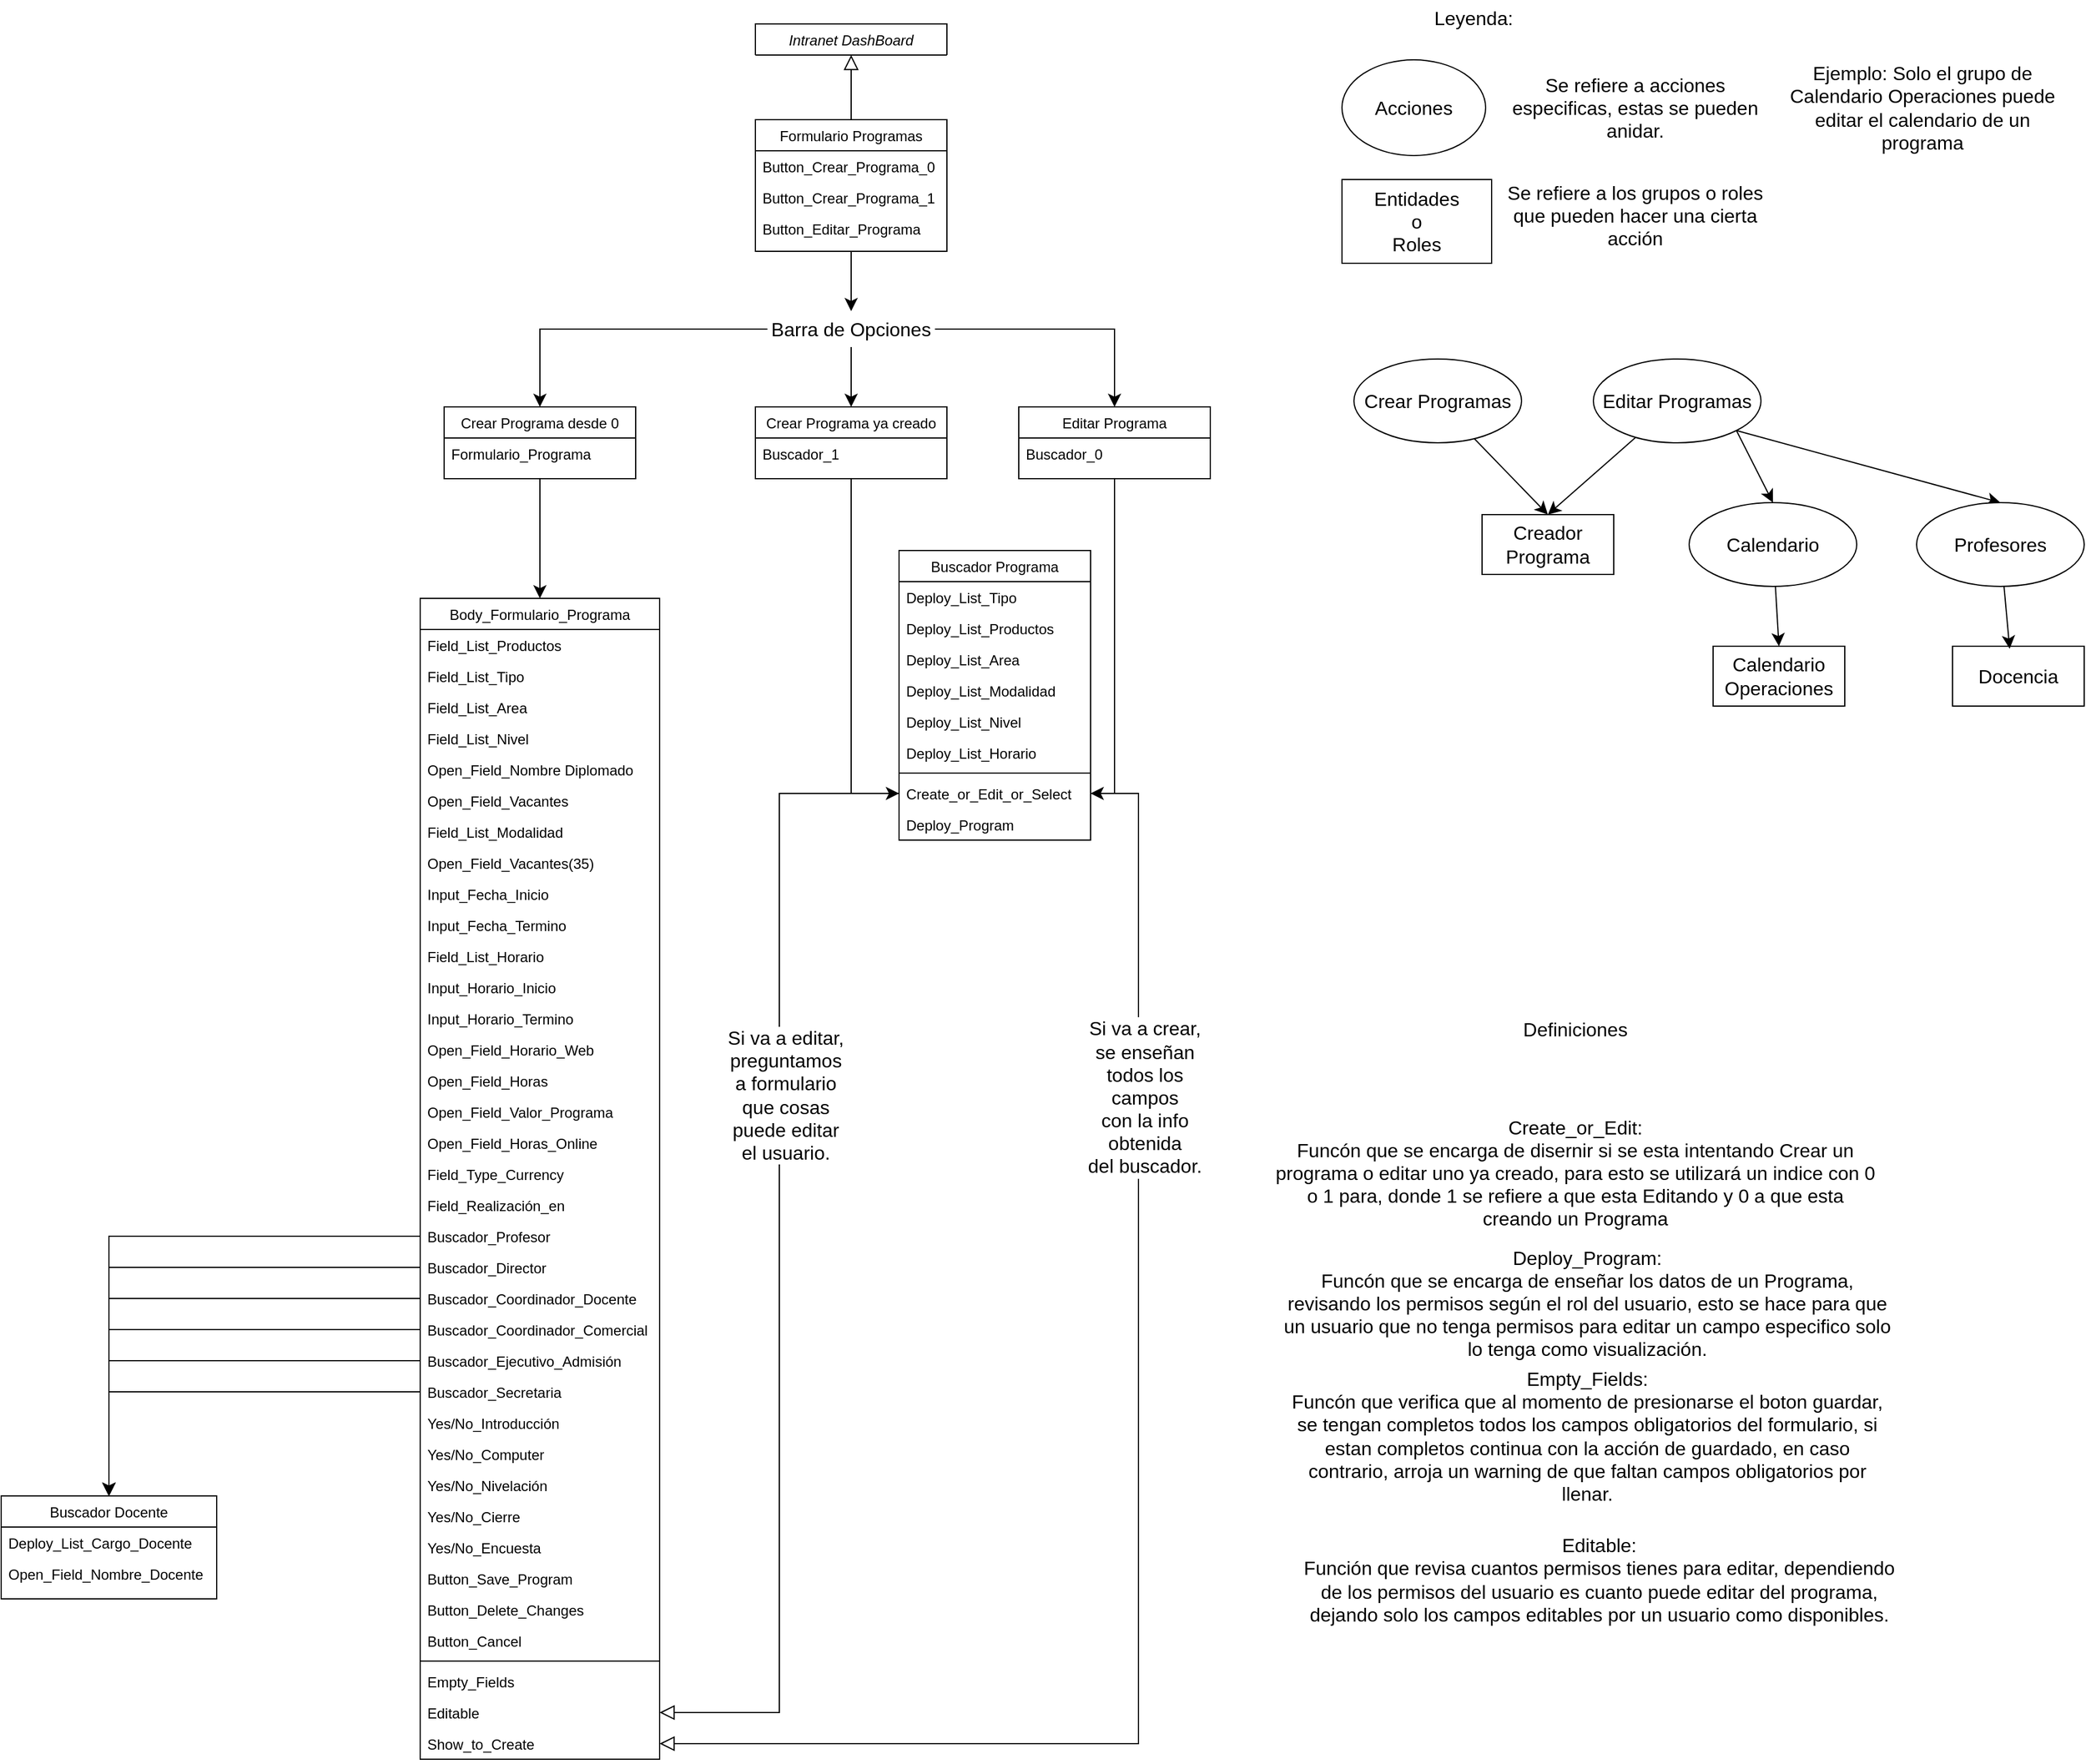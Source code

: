 <mxfile version="23.0.2" type="device">
  <diagram id="C5RBs43oDa-KdzZeNtuy" name="Page-1">
    <mxGraphModel dx="2739" dy="1192" grid="1" gridSize="10" guides="1" tooltips="1" connect="1" arrows="1" fold="1" page="1" pageScale="1" pageWidth="827" pageHeight="1169" math="0" shadow="0">
      <root>
        <mxCell id="WIyWlLk6GJQsqaUBKTNV-0" />
        <mxCell id="WIyWlLk6GJQsqaUBKTNV-1" parent="WIyWlLk6GJQsqaUBKTNV-0" />
        <mxCell id="zkfFHV4jXpPFQw0GAbJ--0" value="Intranet DashBoard" style="swimlane;fontStyle=2;align=center;verticalAlign=top;childLayout=stackLayout;horizontal=1;startSize=26;horizontalStack=0;resizeParent=1;resizeLast=0;collapsible=1;marginBottom=0;rounded=0;shadow=0;strokeWidth=1;" parent="WIyWlLk6GJQsqaUBKTNV-1" vertex="1" collapsed="1">
          <mxGeometry x="300" y="40" width="160" height="26" as="geometry">
            <mxRectangle x="300" y="40" width="160" height="138" as="alternateBounds" />
          </mxGeometry>
        </mxCell>
        <mxCell id="zkfFHV4jXpPFQw0GAbJ--1" value="Dashboard&#xa;" style="text;align=left;verticalAlign=top;spacingLeft=4;spacingRight=4;overflow=hidden;rotatable=0;points=[[0,0.5],[1,0.5]];portConstraint=eastwest;" parent="zkfFHV4jXpPFQw0GAbJ--0" vertex="1">
          <mxGeometry y="26" width="160" height="26" as="geometry" />
        </mxCell>
        <mxCell id="zkfFHV4jXpPFQw0GAbJ--2" value="Postulaciones" style="text;align=left;verticalAlign=top;spacingLeft=4;spacingRight=4;overflow=hidden;rotatable=0;points=[[0,0.5],[1,0.5]];portConstraint=eastwest;rounded=0;shadow=0;html=0;" parent="zkfFHV4jXpPFQw0GAbJ--0" vertex="1">
          <mxGeometry y="52" width="160" height="26" as="geometry" />
        </mxCell>
        <mxCell id="zkfFHV4jXpPFQw0GAbJ--3" value="Formulario Programas" style="text;align=left;verticalAlign=top;spacingLeft=4;spacingRight=4;overflow=hidden;rotatable=0;points=[[0,0.5],[1,0.5]];portConstraint=eastwest;rounded=0;shadow=0;html=0;" parent="zkfFHV4jXpPFQw0GAbJ--0" vertex="1">
          <mxGeometry y="78" width="160" height="26" as="geometry" />
        </mxCell>
        <mxCell id="zkfFHV4jXpPFQw0GAbJ--5" value="Otros." style="text;align=left;verticalAlign=top;spacingLeft=4;spacingRight=4;overflow=hidden;rotatable=0;points=[[0,0.5],[1,0.5]];portConstraint=eastwest;" parent="zkfFHV4jXpPFQw0GAbJ--0" vertex="1">
          <mxGeometry y="104" width="160" height="26" as="geometry" />
        </mxCell>
        <mxCell id="u2-E-Ax42-uVEnp_Ivjd-22" style="edgeStyle=none;curved=1;rounded=0;orthogonalLoop=1;jettySize=auto;html=1;entryX=0.5;entryY=0;entryDx=0;entryDy=0;fontSize=12;startSize=8;endSize=8;" edge="1" parent="WIyWlLk6GJQsqaUBKTNV-1" source="zkfFHV4jXpPFQw0GAbJ--6" target="u2-E-Ax42-uVEnp_Ivjd-21">
          <mxGeometry relative="1" as="geometry" />
        </mxCell>
        <mxCell id="zkfFHV4jXpPFQw0GAbJ--6" value="Formulario Programas" style="swimlane;fontStyle=0;align=center;verticalAlign=top;childLayout=stackLayout;horizontal=1;startSize=26;horizontalStack=0;resizeParent=1;resizeLast=0;collapsible=1;marginBottom=0;rounded=0;shadow=0;strokeWidth=1;" parent="WIyWlLk6GJQsqaUBKTNV-1" vertex="1">
          <mxGeometry x="300" y="120" width="160" height="110" as="geometry">
            <mxRectangle x="130" y="380" width="160" height="26" as="alternateBounds" />
          </mxGeometry>
        </mxCell>
        <mxCell id="zkfFHV4jXpPFQw0GAbJ--8" value="Button_Crear_Programa_0&#xa;" style="text;align=left;verticalAlign=top;spacingLeft=4;spacingRight=4;overflow=hidden;rotatable=0;points=[[0,0.5],[1,0.5]];portConstraint=eastwest;rounded=0;shadow=0;html=0;" parent="zkfFHV4jXpPFQw0GAbJ--6" vertex="1">
          <mxGeometry y="26" width="160" height="26" as="geometry" />
        </mxCell>
        <mxCell id="zkfFHV4jXpPFQw0GAbJ--11" value="Button_Crear_Programa_1" style="text;align=left;verticalAlign=top;spacingLeft=4;spacingRight=4;overflow=hidden;rotatable=0;points=[[0,0.5],[1,0.5]];portConstraint=eastwest;" parent="zkfFHV4jXpPFQw0GAbJ--6" vertex="1">
          <mxGeometry y="52" width="160" height="26" as="geometry" />
        </mxCell>
        <mxCell id="u2-E-Ax42-uVEnp_Ivjd-5" value="Button_Editar_Programa" style="text;align=left;verticalAlign=top;spacingLeft=4;spacingRight=4;overflow=hidden;rotatable=0;points=[[0,0.5],[1,0.5]];portConstraint=eastwest;" vertex="1" parent="zkfFHV4jXpPFQw0GAbJ--6">
          <mxGeometry y="78" width="160" height="32" as="geometry" />
        </mxCell>
        <mxCell id="zkfFHV4jXpPFQw0GAbJ--12" value="" style="endArrow=block;endSize=10;endFill=0;shadow=0;strokeWidth=1;rounded=0;edgeStyle=elbowEdgeStyle;elbow=vertical;" parent="WIyWlLk6GJQsqaUBKTNV-1" source="zkfFHV4jXpPFQw0GAbJ--6" target="zkfFHV4jXpPFQw0GAbJ--0" edge="1">
          <mxGeometry width="160" relative="1" as="geometry">
            <mxPoint x="200" y="203" as="sourcePoint" />
            <mxPoint x="200" y="203" as="targetPoint" />
          </mxGeometry>
        </mxCell>
        <mxCell id="u2-E-Ax42-uVEnp_Ivjd-30" style="edgeStyle=none;curved=1;rounded=0;orthogonalLoop=1;jettySize=auto;html=1;exitX=0.5;exitY=1;exitDx=0;exitDy=0;entryX=0.5;entryY=0;entryDx=0;entryDy=0;fontSize=12;startSize=8;endSize=8;" edge="1" parent="WIyWlLk6GJQsqaUBKTNV-1" source="zkfFHV4jXpPFQw0GAbJ--13" target="u2-E-Ax42-uVEnp_Ivjd-102">
          <mxGeometry relative="1" as="geometry">
            <mxPoint x="120" y="584" as="targetPoint" />
          </mxGeometry>
        </mxCell>
        <mxCell id="zkfFHV4jXpPFQw0GAbJ--13" value="Crear Programa desde 0" style="swimlane;fontStyle=0;align=center;verticalAlign=top;childLayout=stackLayout;horizontal=1;startSize=26;horizontalStack=0;resizeParent=1;resizeLast=0;collapsible=1;marginBottom=0;rounded=0;shadow=0;strokeWidth=1;" parent="WIyWlLk6GJQsqaUBKTNV-1" vertex="1">
          <mxGeometry x="40" y="360" width="160" height="60" as="geometry">
            <mxRectangle x="340" y="380" width="170" height="26" as="alternateBounds" />
          </mxGeometry>
        </mxCell>
        <mxCell id="zkfFHV4jXpPFQw0GAbJ--14" value="Formulario_Programa" style="text;align=left;verticalAlign=top;spacingLeft=4;spacingRight=4;overflow=hidden;rotatable=0;points=[[0,0.5],[1,0.5]];portConstraint=eastwest;" parent="zkfFHV4jXpPFQw0GAbJ--13" vertex="1">
          <mxGeometry y="26" width="160" height="26" as="geometry" />
        </mxCell>
        <mxCell id="u2-E-Ax42-uVEnp_Ivjd-34" style="edgeStyle=orthogonalEdgeStyle;rounded=0;orthogonalLoop=1;jettySize=auto;html=1;exitX=0.5;exitY=1;exitDx=0;exitDy=0;entryX=0;entryY=0.5;entryDx=0;entryDy=0;fontSize=12;startSize=8;endSize=8;" edge="1" parent="WIyWlLk6GJQsqaUBKTNV-1" source="zkfFHV4jXpPFQw0GAbJ--17" target="u2-E-Ax42-uVEnp_Ivjd-61">
          <mxGeometry relative="1" as="geometry" />
        </mxCell>
        <mxCell id="zkfFHV4jXpPFQw0GAbJ--17" value="Crear Programa ya creado" style="swimlane;fontStyle=0;align=center;verticalAlign=top;childLayout=stackLayout;horizontal=1;startSize=26;horizontalStack=0;resizeParent=1;resizeLast=0;collapsible=1;marginBottom=0;rounded=0;shadow=0;strokeWidth=1;" parent="WIyWlLk6GJQsqaUBKTNV-1" vertex="1">
          <mxGeometry x="300" y="360" width="160" height="60" as="geometry">
            <mxRectangle x="550" y="140" width="160" height="26" as="alternateBounds" />
          </mxGeometry>
        </mxCell>
        <mxCell id="zkfFHV4jXpPFQw0GAbJ--18" value="Buscador_1" style="text;align=left;verticalAlign=top;spacingLeft=4;spacingRight=4;overflow=hidden;rotatable=0;points=[[0,0.5],[1,0.5]];portConstraint=eastwest;" parent="zkfFHV4jXpPFQw0GAbJ--17" vertex="1">
          <mxGeometry y="26" width="160" height="26" as="geometry" />
        </mxCell>
        <mxCell id="u2-E-Ax42-uVEnp_Ivjd-1" style="edgeStyle=none;curved=1;rounded=0;orthogonalLoop=1;jettySize=auto;html=1;exitX=0.75;exitY=0;exitDx=0;exitDy=0;fontSize=12;startSize=8;endSize=8;" edge="1" parent="WIyWlLk6GJQsqaUBKTNV-1" source="zkfFHV4jXpPFQw0GAbJ--13" target="zkfFHV4jXpPFQw0GAbJ--13">
          <mxGeometry relative="1" as="geometry" />
        </mxCell>
        <mxCell id="u2-E-Ax42-uVEnp_Ivjd-93" style="edgeStyle=orthogonalEdgeStyle;rounded=0;orthogonalLoop=1;jettySize=auto;html=1;entryX=1;entryY=0.5;entryDx=0;entryDy=0;fontSize=12;startSize=8;endSize=8;" edge="1" parent="WIyWlLk6GJQsqaUBKTNV-1" source="u2-E-Ax42-uVEnp_Ivjd-2" target="u2-E-Ax42-uVEnp_Ivjd-61">
          <mxGeometry relative="1" as="geometry" />
        </mxCell>
        <mxCell id="u2-E-Ax42-uVEnp_Ivjd-2" value="Editar Programa" style="swimlane;fontStyle=0;align=center;verticalAlign=top;childLayout=stackLayout;horizontal=1;startSize=26;horizontalStack=0;resizeParent=1;resizeLast=0;collapsible=1;marginBottom=0;rounded=0;shadow=0;strokeWidth=1;" vertex="1" parent="WIyWlLk6GJQsqaUBKTNV-1">
          <mxGeometry x="520" y="360" width="160" height="60" as="geometry">
            <mxRectangle x="340" y="380" width="170" height="26" as="alternateBounds" />
          </mxGeometry>
        </mxCell>
        <mxCell id="u2-E-Ax42-uVEnp_Ivjd-3" value="Buscador_0" style="text;align=left;verticalAlign=top;spacingLeft=4;spacingRight=4;overflow=hidden;rotatable=0;points=[[0,0.5],[1,0.5]];portConstraint=eastwest;" vertex="1" parent="u2-E-Ax42-uVEnp_Ivjd-2">
          <mxGeometry y="26" width="160" height="26" as="geometry" />
        </mxCell>
        <mxCell id="u2-E-Ax42-uVEnp_Ivjd-23" style="edgeStyle=orthogonalEdgeStyle;rounded=0;orthogonalLoop=1;jettySize=auto;html=1;entryX=0.5;entryY=0;entryDx=0;entryDy=0;fontSize=12;startSize=8;endSize=8;" edge="1" parent="WIyWlLk6GJQsqaUBKTNV-1" source="u2-E-Ax42-uVEnp_Ivjd-21" target="zkfFHV4jXpPFQw0GAbJ--13">
          <mxGeometry relative="1" as="geometry" />
        </mxCell>
        <mxCell id="u2-E-Ax42-uVEnp_Ivjd-24" style="edgeStyle=orthogonalEdgeStyle;rounded=0;orthogonalLoop=1;jettySize=auto;html=1;entryX=0.5;entryY=0;entryDx=0;entryDy=0;fontSize=12;startSize=8;endSize=8;" edge="1" parent="WIyWlLk6GJQsqaUBKTNV-1" source="u2-E-Ax42-uVEnp_Ivjd-21" target="u2-E-Ax42-uVEnp_Ivjd-2">
          <mxGeometry relative="1" as="geometry" />
        </mxCell>
        <mxCell id="u2-E-Ax42-uVEnp_Ivjd-25" style="edgeStyle=none;curved=1;rounded=0;orthogonalLoop=1;jettySize=auto;html=1;entryX=0.5;entryY=0;entryDx=0;entryDy=0;fontSize=12;startSize=8;endSize=8;" edge="1" parent="WIyWlLk6GJQsqaUBKTNV-1" source="u2-E-Ax42-uVEnp_Ivjd-21" target="zkfFHV4jXpPFQw0GAbJ--17">
          <mxGeometry relative="1" as="geometry" />
        </mxCell>
        <mxCell id="u2-E-Ax42-uVEnp_Ivjd-21" value="Barra de Opciones" style="text;html=1;strokeColor=none;fillColor=none;align=center;verticalAlign=middle;whiteSpace=wrap;rounded=0;fontSize=16;" vertex="1" parent="WIyWlLk6GJQsqaUBKTNV-1">
          <mxGeometry x="310" y="280" width="140" height="30" as="geometry" />
        </mxCell>
        <mxCell id="u2-E-Ax42-uVEnp_Ivjd-32" value="Buscador Programa" style="swimlane;fontStyle=0;align=center;verticalAlign=top;childLayout=stackLayout;horizontal=1;startSize=26;horizontalStack=0;resizeParent=1;resizeLast=0;collapsible=1;marginBottom=0;rounded=0;shadow=0;strokeWidth=1;" vertex="1" parent="WIyWlLk6GJQsqaUBKTNV-1">
          <mxGeometry x="420" y="480" width="160" height="242" as="geometry">
            <mxRectangle x="340" y="380" width="170" height="26" as="alternateBounds" />
          </mxGeometry>
        </mxCell>
        <mxCell id="u2-E-Ax42-uVEnp_Ivjd-58" value="Deploy_List_Tipo" style="text;align=left;verticalAlign=top;spacingLeft=4;spacingRight=4;overflow=hidden;rotatable=0;points=[[0,0.5],[1,0.5]];portConstraint=eastwest;" vertex="1" parent="u2-E-Ax42-uVEnp_Ivjd-32">
          <mxGeometry y="26" width="160" height="26" as="geometry" />
        </mxCell>
        <mxCell id="u2-E-Ax42-uVEnp_Ivjd-59" value="Deploy_List_Productos" style="text;align=left;verticalAlign=top;spacingLeft=4;spacingRight=4;overflow=hidden;rotatable=0;points=[[0,0.5],[1,0.5]];portConstraint=eastwest;" vertex="1" parent="u2-E-Ax42-uVEnp_Ivjd-32">
          <mxGeometry y="52" width="160" height="26" as="geometry" />
        </mxCell>
        <mxCell id="u2-E-Ax42-uVEnp_Ivjd-98" value="Deploy_List_Area" style="text;align=left;verticalAlign=top;spacingLeft=4;spacingRight=4;overflow=hidden;rotatable=0;points=[[0,0.5],[1,0.5]];portConstraint=eastwest;" vertex="1" parent="u2-E-Ax42-uVEnp_Ivjd-32">
          <mxGeometry y="78" width="160" height="26" as="geometry" />
        </mxCell>
        <mxCell id="u2-E-Ax42-uVEnp_Ivjd-97" value="Deploy_List_Modalidad" style="text;align=left;verticalAlign=top;spacingLeft=4;spacingRight=4;overflow=hidden;rotatable=0;points=[[0,0.5],[1,0.5]];portConstraint=eastwest;" vertex="1" parent="u2-E-Ax42-uVEnp_Ivjd-32">
          <mxGeometry y="104" width="160" height="26" as="geometry" />
        </mxCell>
        <mxCell id="u2-E-Ax42-uVEnp_Ivjd-100" value="Deploy_List_Nivel" style="text;align=left;verticalAlign=top;spacingLeft=4;spacingRight=4;overflow=hidden;rotatable=0;points=[[0,0.5],[1,0.5]];portConstraint=eastwest;" vertex="1" parent="u2-E-Ax42-uVEnp_Ivjd-32">
          <mxGeometry y="130" width="160" height="26" as="geometry" />
        </mxCell>
        <mxCell id="u2-E-Ax42-uVEnp_Ivjd-99" value="Deploy_List_Horario" style="text;align=left;verticalAlign=top;spacingLeft=4;spacingRight=4;overflow=hidden;rotatable=0;points=[[0,0.5],[1,0.5]];portConstraint=eastwest;" vertex="1" parent="u2-E-Ax42-uVEnp_Ivjd-32">
          <mxGeometry y="156" width="160" height="26" as="geometry" />
        </mxCell>
        <mxCell id="u2-E-Ax42-uVEnp_Ivjd-60" value="" style="line;strokeWidth=1;fillColor=none;align=left;verticalAlign=middle;spacingTop=-1;spacingLeft=3;spacingRight=3;rotatable=0;labelPosition=right;points=[];portConstraint=eastwest;strokeColor=inherit;fontSize=16;" vertex="1" parent="u2-E-Ax42-uVEnp_Ivjd-32">
          <mxGeometry y="182" width="160" height="8" as="geometry" />
        </mxCell>
        <mxCell id="u2-E-Ax42-uVEnp_Ivjd-61" value="Create_or_Edit_or_Select" style="text;align=left;verticalAlign=top;spacingLeft=4;spacingRight=4;overflow=hidden;rotatable=0;points=[[0,0.5],[1,0.5]];portConstraint=eastwest;" vertex="1" parent="u2-E-Ax42-uVEnp_Ivjd-32">
          <mxGeometry y="190" width="160" height="26" as="geometry" />
        </mxCell>
        <mxCell id="u2-E-Ax42-uVEnp_Ivjd-63" value="Deploy_Program" style="text;align=left;verticalAlign=top;spacingLeft=4;spacingRight=4;overflow=hidden;rotatable=0;points=[[0,0.5],[1,0.5]];portConstraint=eastwest;" vertex="1" parent="u2-E-Ax42-uVEnp_Ivjd-32">
          <mxGeometry y="216" width="160" height="26" as="geometry" />
        </mxCell>
        <mxCell id="u2-E-Ax42-uVEnp_Ivjd-69" value="Crear Programas" style="ellipse;whiteSpace=wrap;html=1;fontSize=16;" vertex="1" parent="WIyWlLk6GJQsqaUBKTNV-1">
          <mxGeometry x="800" y="320" width="140" height="70" as="geometry" />
        </mxCell>
        <mxCell id="u2-E-Ax42-uVEnp_Ivjd-80" style="edgeStyle=none;curved=1;rounded=0;orthogonalLoop=1;jettySize=auto;html=1;exitX=1;exitY=1;exitDx=0;exitDy=0;entryX=0.5;entryY=0;entryDx=0;entryDy=0;fontSize=12;startSize=8;endSize=8;" edge="1" parent="WIyWlLk6GJQsqaUBKTNV-1" source="u2-E-Ax42-uVEnp_Ivjd-70" target="u2-E-Ax42-uVEnp_Ivjd-78">
          <mxGeometry relative="1" as="geometry" />
        </mxCell>
        <mxCell id="u2-E-Ax42-uVEnp_Ivjd-81" style="edgeStyle=none;curved=1;rounded=0;orthogonalLoop=1;jettySize=auto;html=1;exitX=1;exitY=1;exitDx=0;exitDy=0;entryX=0.5;entryY=0;entryDx=0;entryDy=0;fontSize=12;startSize=8;endSize=8;" edge="1" parent="WIyWlLk6GJQsqaUBKTNV-1" source="u2-E-Ax42-uVEnp_Ivjd-70" target="u2-E-Ax42-uVEnp_Ivjd-79">
          <mxGeometry relative="1" as="geometry" />
        </mxCell>
        <mxCell id="u2-E-Ax42-uVEnp_Ivjd-70" value="Editar Programas" style="ellipse;whiteSpace=wrap;html=1;fontSize=16;" vertex="1" parent="WIyWlLk6GJQsqaUBKTNV-1">
          <mxGeometry x="1000" y="320" width="140" height="70" as="geometry" />
        </mxCell>
        <mxCell id="u2-E-Ax42-uVEnp_Ivjd-71" style="edgeStyle=none;curved=1;rounded=0;orthogonalLoop=1;jettySize=auto;html=1;entryX=0.5;entryY=0;entryDx=0;entryDy=0;fontSize=12;startSize=8;endSize=8;" edge="1" parent="WIyWlLk6GJQsqaUBKTNV-1" source="u2-E-Ax42-uVEnp_Ivjd-69" target="u2-E-Ax42-uVEnp_Ivjd-75">
          <mxGeometry relative="1" as="geometry">
            <mxPoint x="965" y="460" as="targetPoint" />
          </mxGeometry>
        </mxCell>
        <mxCell id="u2-E-Ax42-uVEnp_Ivjd-73" style="edgeStyle=none;curved=1;rounded=0;orthogonalLoop=1;jettySize=auto;html=1;entryX=0.5;entryY=0;entryDx=0;entryDy=0;fontSize=12;startSize=8;endSize=8;" edge="1" parent="WIyWlLk6GJQsqaUBKTNV-1" source="u2-E-Ax42-uVEnp_Ivjd-70" target="u2-E-Ax42-uVEnp_Ivjd-75">
          <mxGeometry relative="1" as="geometry">
            <mxPoint x="965" y="460" as="targetPoint" />
          </mxGeometry>
        </mxCell>
        <mxCell id="u2-E-Ax42-uVEnp_Ivjd-75" value="Creador Programa" style="html=1;whiteSpace=wrap;fontSize=16;" vertex="1" parent="WIyWlLk6GJQsqaUBKTNV-1">
          <mxGeometry x="907" y="450" width="110" height="50" as="geometry" />
        </mxCell>
        <mxCell id="u2-E-Ax42-uVEnp_Ivjd-85" style="edgeStyle=none;curved=1;rounded=0;orthogonalLoop=1;jettySize=auto;html=1;entryX=0.5;entryY=0;entryDx=0;entryDy=0;fontSize=12;startSize=8;endSize=8;" edge="1" parent="WIyWlLk6GJQsqaUBKTNV-1" source="u2-E-Ax42-uVEnp_Ivjd-78" target="u2-E-Ax42-uVEnp_Ivjd-83">
          <mxGeometry relative="1" as="geometry" />
        </mxCell>
        <mxCell id="u2-E-Ax42-uVEnp_Ivjd-78" value="Calendario" style="ellipse;whiteSpace=wrap;html=1;fontSize=16;" vertex="1" parent="WIyWlLk6GJQsqaUBKTNV-1">
          <mxGeometry x="1080" y="440" width="140" height="70" as="geometry" />
        </mxCell>
        <mxCell id="u2-E-Ax42-uVEnp_Ivjd-79" value="Profesores" style="ellipse;whiteSpace=wrap;html=1;fontSize=16;" vertex="1" parent="WIyWlLk6GJQsqaUBKTNV-1">
          <mxGeometry x="1270" y="440" width="140" height="70" as="geometry" />
        </mxCell>
        <mxCell id="u2-E-Ax42-uVEnp_Ivjd-82" value="Leyenda:" style="text;html=1;strokeColor=none;fillColor=none;align=center;verticalAlign=middle;whiteSpace=wrap;rounded=0;fontSize=16;" vertex="1" parent="WIyWlLk6GJQsqaUBKTNV-1">
          <mxGeometry x="870" y="20" width="60" height="30" as="geometry" />
        </mxCell>
        <mxCell id="u2-E-Ax42-uVEnp_Ivjd-83" value="Calendario Operaciones" style="html=1;whiteSpace=wrap;fontSize=16;" vertex="1" parent="WIyWlLk6GJQsqaUBKTNV-1">
          <mxGeometry x="1100" y="560" width="110" height="50" as="geometry" />
        </mxCell>
        <mxCell id="u2-E-Ax42-uVEnp_Ivjd-84" value="Docencia" style="html=1;whiteSpace=wrap;fontSize=16;" vertex="1" parent="WIyWlLk6GJQsqaUBKTNV-1">
          <mxGeometry x="1300" y="560" width="110" height="50" as="geometry" />
        </mxCell>
        <mxCell id="u2-E-Ax42-uVEnp_Ivjd-86" style="edgeStyle=none;curved=1;rounded=0;orthogonalLoop=1;jettySize=auto;html=1;entryX=0.434;entryY=0.042;entryDx=0;entryDy=0;entryPerimeter=0;fontSize=12;startSize=8;endSize=8;" edge="1" parent="WIyWlLk6GJQsqaUBKTNV-1" source="u2-E-Ax42-uVEnp_Ivjd-79" target="u2-E-Ax42-uVEnp_Ivjd-84">
          <mxGeometry relative="1" as="geometry" />
        </mxCell>
        <mxCell id="u2-E-Ax42-uVEnp_Ivjd-87" value="Acciones" style="ellipse;whiteSpace=wrap;html=1;fontSize=16;" vertex="1" parent="WIyWlLk6GJQsqaUBKTNV-1">
          <mxGeometry x="790" y="70" width="120" height="80" as="geometry" />
        </mxCell>
        <mxCell id="u2-E-Ax42-uVEnp_Ivjd-89" value="Entidades&lt;br&gt;o&lt;br&gt;Roles" style="html=1;whiteSpace=wrap;fontSize=16;" vertex="1" parent="WIyWlLk6GJQsqaUBKTNV-1">
          <mxGeometry x="790" y="170" width="125" height="70" as="geometry" />
        </mxCell>
        <mxCell id="u2-E-Ax42-uVEnp_Ivjd-90" value="Se refiere a acciones especificas, estas se pueden anidar." style="text;html=1;strokeColor=none;fillColor=none;align=center;verticalAlign=middle;whiteSpace=wrap;rounded=0;fontSize=16;" vertex="1" parent="WIyWlLk6GJQsqaUBKTNV-1">
          <mxGeometry x="920" y="65" width="230" height="90" as="geometry" />
        </mxCell>
        <mxCell id="u2-E-Ax42-uVEnp_Ivjd-91" value="Se refiere a los grupos o roles que pueden hacer una cierta acción" style="text;html=1;strokeColor=none;fillColor=none;align=center;verticalAlign=middle;whiteSpace=wrap;rounded=0;fontSize=16;" vertex="1" parent="WIyWlLk6GJQsqaUBKTNV-1">
          <mxGeometry x="920" y="155" width="230" height="90" as="geometry" />
        </mxCell>
        <mxCell id="u2-E-Ax42-uVEnp_Ivjd-92" value="Ejemplo: Solo el grupo de Calendario Operaciones puede editar el calendario de un programa" style="text;html=1;strokeColor=none;fillColor=none;align=center;verticalAlign=middle;whiteSpace=wrap;rounded=0;fontSize=16;" vertex="1" parent="WIyWlLk6GJQsqaUBKTNV-1">
          <mxGeometry x="1160" y="65" width="230" height="90" as="geometry" />
        </mxCell>
        <mxCell id="u2-E-Ax42-uVEnp_Ivjd-94" value="Create_or_Edit:&lt;br&gt;Funcón que se encarga de disernir si se esta intentando Crear un programa o editar uno ya creado, para esto se utilizará un indice con 0 o 1 para, donde 1 se refiere a que esta Editando y 0 a que esta creando un Programa" style="text;html=1;strokeColor=none;fillColor=none;align=center;verticalAlign=middle;whiteSpace=wrap;rounded=0;fontSize=16;" vertex="1" parent="WIyWlLk6GJQsqaUBKTNV-1">
          <mxGeometry x="730" y="940" width="510" height="120" as="geometry" />
        </mxCell>
        <mxCell id="u2-E-Ax42-uVEnp_Ivjd-95" value="Deploy_Program:&lt;br&gt;Funcón que se encarga de enseñar los datos de un Programa, revisando los permisos según el rol del usuario, esto se hace para que un usuario que no tenga permisos para editar un campo especifico solo lo tenga como visualización." style="text;html=1;strokeColor=none;fillColor=none;align=center;verticalAlign=middle;whiteSpace=wrap;rounded=0;fontSize=16;" vertex="1" parent="WIyWlLk6GJQsqaUBKTNV-1">
          <mxGeometry x="740" y="1049" width="510" height="120" as="geometry" />
        </mxCell>
        <mxCell id="u2-E-Ax42-uVEnp_Ivjd-96" value="Definiciones" style="text;html=1;strokeColor=none;fillColor=none;align=center;verticalAlign=middle;whiteSpace=wrap;rounded=0;fontSize=16;" vertex="1" parent="WIyWlLk6GJQsqaUBKTNV-1">
          <mxGeometry x="935" y="860" width="100" height="40" as="geometry" />
        </mxCell>
        <mxCell id="u2-E-Ax42-uVEnp_Ivjd-102" value="Body_Formulario_Programa" style="swimlane;fontStyle=0;align=center;verticalAlign=top;childLayout=stackLayout;horizontal=1;startSize=26;horizontalStack=0;resizeParent=1;resizeLast=0;collapsible=1;marginBottom=0;rounded=0;shadow=0;strokeWidth=1;" vertex="1" parent="WIyWlLk6GJQsqaUBKTNV-1">
          <mxGeometry x="20" y="520" width="200" height="970" as="geometry">
            <mxRectangle x="340" y="380" width="170" height="26" as="alternateBounds" />
          </mxGeometry>
        </mxCell>
        <mxCell id="u2-E-Ax42-uVEnp_Ivjd-104" value="Field_List_Productos" style="text;align=left;verticalAlign=top;spacingLeft=4;spacingRight=4;overflow=hidden;rotatable=0;points=[[0,0.5],[1,0.5]];portConstraint=eastwest;" vertex="1" parent="u2-E-Ax42-uVEnp_Ivjd-102">
          <mxGeometry y="26" width="200" height="26" as="geometry" />
        </mxCell>
        <mxCell id="u2-E-Ax42-uVEnp_Ivjd-103" value="Field_List_Tipo" style="text;align=left;verticalAlign=top;spacingLeft=4;spacingRight=4;overflow=hidden;rotatable=0;points=[[0,0.5],[1,0.5]];portConstraint=eastwest;" vertex="1" parent="u2-E-Ax42-uVEnp_Ivjd-102">
          <mxGeometry y="52" width="200" height="26" as="geometry" />
        </mxCell>
        <mxCell id="u2-E-Ax42-uVEnp_Ivjd-105" value="Field_List_Area" style="text;align=left;verticalAlign=top;spacingLeft=4;spacingRight=4;overflow=hidden;rotatable=0;points=[[0,0.5],[1,0.5]];portConstraint=eastwest;" vertex="1" parent="u2-E-Ax42-uVEnp_Ivjd-102">
          <mxGeometry y="78" width="200" height="26" as="geometry" />
        </mxCell>
        <mxCell id="u2-E-Ax42-uVEnp_Ivjd-107" value="Field_List_Nivel" style="text;align=left;verticalAlign=top;spacingLeft=4;spacingRight=4;overflow=hidden;rotatable=0;points=[[0,0.5],[1,0.5]];portConstraint=eastwest;" vertex="1" parent="u2-E-Ax42-uVEnp_Ivjd-102">
          <mxGeometry y="104" width="200" height="26" as="geometry" />
        </mxCell>
        <mxCell id="u2-E-Ax42-uVEnp_Ivjd-134" value="Open_Field_Nombre Diplomado" style="text;align=left;verticalAlign=top;spacingLeft=4;spacingRight=4;overflow=hidden;rotatable=0;points=[[0,0.5],[1,0.5]];portConstraint=eastwest;" vertex="1" parent="u2-E-Ax42-uVEnp_Ivjd-102">
          <mxGeometry y="130" width="200" height="26" as="geometry" />
        </mxCell>
        <mxCell id="u2-E-Ax42-uVEnp_Ivjd-136" value="Open_Field_Vacantes" style="text;align=left;verticalAlign=top;spacingLeft=4;spacingRight=4;overflow=hidden;rotatable=0;points=[[0,0.5],[1,0.5]];portConstraint=eastwest;" vertex="1" parent="u2-E-Ax42-uVEnp_Ivjd-102">
          <mxGeometry y="156" width="200" height="26" as="geometry" />
        </mxCell>
        <mxCell id="u2-E-Ax42-uVEnp_Ivjd-106" value="Field_List_Modalidad" style="text;align=left;verticalAlign=top;spacingLeft=4;spacingRight=4;overflow=hidden;rotatable=0;points=[[0,0.5],[1,0.5]];portConstraint=eastwest;" vertex="1" parent="u2-E-Ax42-uVEnp_Ivjd-102">
          <mxGeometry y="182" width="200" height="26" as="geometry" />
        </mxCell>
        <mxCell id="u2-E-Ax42-uVEnp_Ivjd-146" value="Open_Field_Vacantes(35)" style="text;align=left;verticalAlign=top;spacingLeft=4;spacingRight=4;overflow=hidden;rotatable=0;points=[[0,0.5],[1,0.5]];portConstraint=eastwest;" vertex="1" parent="u2-E-Ax42-uVEnp_Ivjd-102">
          <mxGeometry y="208" width="200" height="26" as="geometry" />
        </mxCell>
        <mxCell id="u2-E-Ax42-uVEnp_Ivjd-144" value="Input_Fecha_Inicio" style="text;align=left;verticalAlign=top;spacingLeft=4;spacingRight=4;overflow=hidden;rotatable=0;points=[[0,0.5],[1,0.5]];portConstraint=eastwest;" vertex="1" parent="u2-E-Ax42-uVEnp_Ivjd-102">
          <mxGeometry y="234" width="200" height="26" as="geometry" />
        </mxCell>
        <mxCell id="u2-E-Ax42-uVEnp_Ivjd-145" value="Input_Fecha_Termino" style="text;align=left;verticalAlign=top;spacingLeft=4;spacingRight=4;overflow=hidden;rotatable=0;points=[[0,0.5],[1,0.5]];portConstraint=eastwest;" vertex="1" parent="u2-E-Ax42-uVEnp_Ivjd-102">
          <mxGeometry y="260" width="200" height="26" as="geometry" />
        </mxCell>
        <mxCell id="u2-E-Ax42-uVEnp_Ivjd-108" value="Field_List_Horario" style="text;align=left;verticalAlign=top;spacingLeft=4;spacingRight=4;overflow=hidden;rotatable=0;points=[[0,0.5],[1,0.5]];portConstraint=eastwest;" vertex="1" parent="u2-E-Ax42-uVEnp_Ivjd-102">
          <mxGeometry y="286" width="200" height="26" as="geometry" />
        </mxCell>
        <mxCell id="u2-E-Ax42-uVEnp_Ivjd-149" value="Input_Horario_Inicio" style="text;align=left;verticalAlign=top;spacingLeft=4;spacingRight=4;overflow=hidden;rotatable=0;points=[[0,0.5],[1,0.5]];portConstraint=eastwest;" vertex="1" parent="u2-E-Ax42-uVEnp_Ivjd-102">
          <mxGeometry y="312" width="200" height="26" as="geometry" />
        </mxCell>
        <mxCell id="u2-E-Ax42-uVEnp_Ivjd-150" value="Input_Horario_Termino" style="text;align=left;verticalAlign=top;spacingLeft=4;spacingRight=4;overflow=hidden;rotatable=0;points=[[0,0.5],[1,0.5]];portConstraint=eastwest;" vertex="1" parent="u2-E-Ax42-uVEnp_Ivjd-102">
          <mxGeometry y="338" width="200" height="26" as="geometry" />
        </mxCell>
        <mxCell id="u2-E-Ax42-uVEnp_Ivjd-147" value="Open_Field_Horario_Web" style="text;align=left;verticalAlign=top;spacingLeft=4;spacingRight=4;overflow=hidden;rotatable=0;points=[[0,0.5],[1,0.5]];portConstraint=eastwest;" vertex="1" parent="u2-E-Ax42-uVEnp_Ivjd-102">
          <mxGeometry y="364" width="200" height="26" as="geometry" />
        </mxCell>
        <mxCell id="u2-E-Ax42-uVEnp_Ivjd-151" value="Open_Field_Horas" style="text;align=left;verticalAlign=top;spacingLeft=4;spacingRight=4;overflow=hidden;rotatable=0;points=[[0,0.5],[1,0.5]];portConstraint=eastwest;" vertex="1" parent="u2-E-Ax42-uVEnp_Ivjd-102">
          <mxGeometry y="390" width="200" height="26" as="geometry" />
        </mxCell>
        <mxCell id="u2-E-Ax42-uVEnp_Ivjd-135" value="Open_Field_Valor_Programa" style="text;align=left;verticalAlign=top;spacingLeft=4;spacingRight=4;overflow=hidden;rotatable=0;points=[[0,0.5],[1,0.5]];portConstraint=eastwest;" vertex="1" parent="u2-E-Ax42-uVEnp_Ivjd-102">
          <mxGeometry y="416" width="200" height="26" as="geometry" />
        </mxCell>
        <mxCell id="u2-E-Ax42-uVEnp_Ivjd-152" value="Open_Field_Horas_Online" style="text;align=left;verticalAlign=top;spacingLeft=4;spacingRight=4;overflow=hidden;rotatable=0;points=[[0,0.5],[1,0.5]];portConstraint=eastwest;" vertex="1" parent="u2-E-Ax42-uVEnp_Ivjd-102">
          <mxGeometry y="442" width="200" height="26" as="geometry" />
        </mxCell>
        <mxCell id="u2-E-Ax42-uVEnp_Ivjd-124" value="Field_Type_Currency" style="text;align=left;verticalAlign=top;spacingLeft=4;spacingRight=4;overflow=hidden;rotatable=0;points=[[0,0.5],[1,0.5]];portConstraint=eastwest;" vertex="1" parent="u2-E-Ax42-uVEnp_Ivjd-102">
          <mxGeometry y="468" width="200" height="26" as="geometry" />
        </mxCell>
        <mxCell id="u2-E-Ax42-uVEnp_Ivjd-143" value="Field_Realización_en" style="text;align=left;verticalAlign=top;spacingLeft=4;spacingRight=4;overflow=hidden;rotatable=0;points=[[0,0.5],[1,0.5]];portConstraint=eastwest;" vertex="1" parent="u2-E-Ax42-uVEnp_Ivjd-102">
          <mxGeometry y="494" width="200" height="26" as="geometry" />
        </mxCell>
        <mxCell id="u2-E-Ax42-uVEnp_Ivjd-126" value="Buscador_Profesor" style="text;align=left;verticalAlign=top;spacingLeft=4;spacingRight=4;overflow=hidden;rotatable=0;points=[[0,0.5],[1,0.5]];portConstraint=eastwest;" vertex="1" parent="u2-E-Ax42-uVEnp_Ivjd-102">
          <mxGeometry y="520" width="200" height="26" as="geometry" />
        </mxCell>
        <mxCell id="u2-E-Ax42-uVEnp_Ivjd-127" value="Buscador_Director" style="text;align=left;verticalAlign=top;spacingLeft=4;spacingRight=4;overflow=hidden;rotatable=0;points=[[0,0.5],[1,0.5]];portConstraint=eastwest;" vertex="1" parent="u2-E-Ax42-uVEnp_Ivjd-102">
          <mxGeometry y="546" width="200" height="26" as="geometry" />
        </mxCell>
        <mxCell id="u2-E-Ax42-uVEnp_Ivjd-153" value="Buscador_Coordinador_Docente" style="text;align=left;verticalAlign=top;spacingLeft=4;spacingRight=4;overflow=hidden;rotatable=0;points=[[0,0.5],[1,0.5]];portConstraint=eastwest;" vertex="1" parent="u2-E-Ax42-uVEnp_Ivjd-102">
          <mxGeometry y="572" width="200" height="26" as="geometry" />
        </mxCell>
        <mxCell id="u2-E-Ax42-uVEnp_Ivjd-154" value="Buscador_Coordinador_Comercial" style="text;align=left;verticalAlign=top;spacingLeft=4;spacingRight=4;overflow=hidden;rotatable=0;points=[[0,0.5],[1,0.5]];portConstraint=eastwest;" vertex="1" parent="u2-E-Ax42-uVEnp_Ivjd-102">
          <mxGeometry y="598" width="200" height="26" as="geometry" />
        </mxCell>
        <mxCell id="u2-E-Ax42-uVEnp_Ivjd-155" value="Buscador_Ejecutivo_Admisión" style="text;align=left;verticalAlign=top;spacingLeft=4;spacingRight=4;overflow=hidden;rotatable=0;points=[[0,0.5],[1,0.5]];portConstraint=eastwest;" vertex="1" parent="u2-E-Ax42-uVEnp_Ivjd-102">
          <mxGeometry y="624" width="200" height="26" as="geometry" />
        </mxCell>
        <mxCell id="u2-E-Ax42-uVEnp_Ivjd-148" value="Buscador_Secretaria" style="text;align=left;verticalAlign=top;spacingLeft=4;spacingRight=4;overflow=hidden;rotatable=0;points=[[0,0.5],[1,0.5]];portConstraint=eastwest;" vertex="1" parent="u2-E-Ax42-uVEnp_Ivjd-102">
          <mxGeometry y="650" width="200" height="26" as="geometry" />
        </mxCell>
        <mxCell id="u2-E-Ax42-uVEnp_Ivjd-142" value="Yes/No_Introducción" style="text;align=left;verticalAlign=top;spacingLeft=4;spacingRight=4;overflow=hidden;rotatable=0;points=[[0,0.5],[1,0.5]];portConstraint=eastwest;" vertex="1" parent="u2-E-Ax42-uVEnp_Ivjd-102">
          <mxGeometry y="676" width="200" height="26" as="geometry" />
        </mxCell>
        <mxCell id="u2-E-Ax42-uVEnp_Ivjd-137" value="Yes/No_Computer" style="text;align=left;verticalAlign=top;spacingLeft=4;spacingRight=4;overflow=hidden;rotatable=0;points=[[0,0.5],[1,0.5]];portConstraint=eastwest;" vertex="1" parent="u2-E-Ax42-uVEnp_Ivjd-102">
          <mxGeometry y="702" width="200" height="26" as="geometry" />
        </mxCell>
        <mxCell id="u2-E-Ax42-uVEnp_Ivjd-138" value="Yes/No_Nivelación" style="text;align=left;verticalAlign=top;spacingLeft=4;spacingRight=4;overflow=hidden;rotatable=0;points=[[0,0.5],[1,0.5]];portConstraint=eastwest;" vertex="1" parent="u2-E-Ax42-uVEnp_Ivjd-102">
          <mxGeometry y="728" width="200" height="26" as="geometry" />
        </mxCell>
        <mxCell id="u2-E-Ax42-uVEnp_Ivjd-139" value="Yes/No_Cierre" style="text;align=left;verticalAlign=top;spacingLeft=4;spacingRight=4;overflow=hidden;rotatable=0;points=[[0,0.5],[1,0.5]];portConstraint=eastwest;" vertex="1" parent="u2-E-Ax42-uVEnp_Ivjd-102">
          <mxGeometry y="754" width="200" height="26" as="geometry" />
        </mxCell>
        <mxCell id="u2-E-Ax42-uVEnp_Ivjd-140" value="Yes/No_Encuesta" style="text;align=left;verticalAlign=top;spacingLeft=4;spacingRight=4;overflow=hidden;rotatable=0;points=[[0,0.5],[1,0.5]];portConstraint=eastwest;" vertex="1" parent="u2-E-Ax42-uVEnp_Ivjd-102">
          <mxGeometry y="780" width="200" height="26" as="geometry" />
        </mxCell>
        <mxCell id="u2-E-Ax42-uVEnp_Ivjd-113" value="Button_Save_Program" style="text;align=left;verticalAlign=top;spacingLeft=4;spacingRight=4;overflow=hidden;rotatable=0;points=[[0,0.5],[1,0.5]];portConstraint=eastwest;" vertex="1" parent="u2-E-Ax42-uVEnp_Ivjd-102">
          <mxGeometry y="806" width="200" height="26" as="geometry" />
        </mxCell>
        <mxCell id="u2-E-Ax42-uVEnp_Ivjd-114" value="Button_Delete_Changes" style="text;align=left;verticalAlign=top;spacingLeft=4;spacingRight=4;overflow=hidden;rotatable=0;points=[[0,0.5],[1,0.5]];portConstraint=eastwest;" vertex="1" parent="u2-E-Ax42-uVEnp_Ivjd-102">
          <mxGeometry y="832" width="200" height="26" as="geometry" />
        </mxCell>
        <mxCell id="u2-E-Ax42-uVEnp_Ivjd-115" value="Button_Cancel" style="text;align=left;verticalAlign=top;spacingLeft=4;spacingRight=4;overflow=hidden;rotatable=0;points=[[0,0.5],[1,0.5]];portConstraint=eastwest;" vertex="1" parent="u2-E-Ax42-uVEnp_Ivjd-102">
          <mxGeometry y="858" width="200" height="26" as="geometry" />
        </mxCell>
        <mxCell id="u2-E-Ax42-uVEnp_Ivjd-109" value="" style="line;strokeWidth=1;fillColor=none;align=left;verticalAlign=middle;spacingTop=-1;spacingLeft=3;spacingRight=3;rotatable=0;labelPosition=right;points=[];portConstraint=eastwest;strokeColor=inherit;fontSize=16;" vertex="1" parent="u2-E-Ax42-uVEnp_Ivjd-102">
          <mxGeometry y="884" width="200" height="8" as="geometry" />
        </mxCell>
        <mxCell id="u2-E-Ax42-uVEnp_Ivjd-110" value="Empty_Fields" style="text;align=left;verticalAlign=top;spacingLeft=4;spacingRight=4;overflow=hidden;rotatable=0;points=[[0,0.5],[1,0.5]];portConstraint=eastwest;" vertex="1" parent="u2-E-Ax42-uVEnp_Ivjd-102">
          <mxGeometry y="892" width="200" height="26" as="geometry" />
        </mxCell>
        <mxCell id="u2-E-Ax42-uVEnp_Ivjd-141" value="Editable" style="text;align=left;verticalAlign=top;spacingLeft=4;spacingRight=4;overflow=hidden;rotatable=0;points=[[0,0.5],[1,0.5]];portConstraint=eastwest;" vertex="1" parent="u2-E-Ax42-uVEnp_Ivjd-102">
          <mxGeometry y="918" width="200" height="26" as="geometry" />
        </mxCell>
        <mxCell id="u2-E-Ax42-uVEnp_Ivjd-185" value="Show_to_Create" style="text;align=left;verticalAlign=top;spacingLeft=4;spacingRight=4;overflow=hidden;rotatable=0;points=[[0,0.5],[1,0.5]];portConstraint=eastwest;" vertex="1" parent="u2-E-Ax42-uVEnp_Ivjd-102">
          <mxGeometry y="944" width="200" height="26" as="geometry" />
        </mxCell>
        <mxCell id="u2-E-Ax42-uVEnp_Ivjd-157" value="Buscador Docente" style="swimlane;fontStyle=0;align=center;verticalAlign=top;childLayout=stackLayout;horizontal=1;startSize=26;horizontalStack=0;resizeParent=1;resizeLast=0;collapsible=1;marginBottom=0;rounded=0;shadow=0;strokeWidth=1;" vertex="1" parent="WIyWlLk6GJQsqaUBKTNV-1">
          <mxGeometry x="-330" y="1270" width="180" height="86" as="geometry">
            <mxRectangle x="340" y="380" width="170" height="26" as="alternateBounds" />
          </mxGeometry>
        </mxCell>
        <mxCell id="u2-E-Ax42-uVEnp_Ivjd-158" value="Deploy_List_Cargo_Docente" style="text;align=left;verticalAlign=top;spacingLeft=4;spacingRight=4;overflow=hidden;rotatable=0;points=[[0,0.5],[1,0.5]];portConstraint=eastwest;" vertex="1" parent="u2-E-Ax42-uVEnp_Ivjd-157">
          <mxGeometry y="26" width="180" height="26" as="geometry" />
        </mxCell>
        <mxCell id="u2-E-Ax42-uVEnp_Ivjd-167" value="Open_Field_Nombre_Docente" style="text;align=left;verticalAlign=top;spacingLeft=4;spacingRight=4;overflow=hidden;rotatable=0;points=[[0,0.5],[1,0.5]];portConstraint=eastwest;" vertex="1" parent="u2-E-Ax42-uVEnp_Ivjd-157">
          <mxGeometry y="52" width="180" height="26" as="geometry" />
        </mxCell>
        <mxCell id="u2-E-Ax42-uVEnp_Ivjd-169" style="edgeStyle=orthogonalEdgeStyle;rounded=0;orthogonalLoop=1;jettySize=auto;html=1;entryX=0.5;entryY=0;entryDx=0;entryDy=0;fontSize=12;startSize=8;endSize=8;exitX=0;exitY=0.5;exitDx=0;exitDy=0;" edge="1" parent="WIyWlLk6GJQsqaUBKTNV-1" source="u2-E-Ax42-uVEnp_Ivjd-126" target="u2-E-Ax42-uVEnp_Ivjd-157">
          <mxGeometry relative="1" as="geometry">
            <mxPoint x="210" y="1050" as="sourcePoint" />
          </mxGeometry>
        </mxCell>
        <mxCell id="u2-E-Ax42-uVEnp_Ivjd-170" style="edgeStyle=orthogonalEdgeStyle;rounded=0;orthogonalLoop=1;jettySize=auto;html=1;entryX=0.5;entryY=0;entryDx=0;entryDy=0;fontSize=12;startSize=8;endSize=8;" edge="1" parent="WIyWlLk6GJQsqaUBKTNV-1" source="u2-E-Ax42-uVEnp_Ivjd-127" target="u2-E-Ax42-uVEnp_Ivjd-157">
          <mxGeometry relative="1" as="geometry" />
        </mxCell>
        <mxCell id="u2-E-Ax42-uVEnp_Ivjd-172" style="edgeStyle=orthogonalEdgeStyle;rounded=0;orthogonalLoop=1;jettySize=auto;html=1;entryX=0.5;entryY=0;entryDx=0;entryDy=0;fontSize=12;startSize=8;endSize=8;" edge="1" parent="WIyWlLk6GJQsqaUBKTNV-1" source="u2-E-Ax42-uVEnp_Ivjd-154" target="u2-E-Ax42-uVEnp_Ivjd-157">
          <mxGeometry relative="1" as="geometry" />
        </mxCell>
        <mxCell id="u2-E-Ax42-uVEnp_Ivjd-173" style="edgeStyle=orthogonalEdgeStyle;rounded=0;orthogonalLoop=1;jettySize=auto;html=1;exitX=0;exitY=0.5;exitDx=0;exitDy=0;entryX=0.5;entryY=0;entryDx=0;entryDy=0;fontSize=12;startSize=8;endSize=8;" edge="1" parent="WIyWlLk6GJQsqaUBKTNV-1" source="u2-E-Ax42-uVEnp_Ivjd-155" target="u2-E-Ax42-uVEnp_Ivjd-157">
          <mxGeometry relative="1" as="geometry" />
        </mxCell>
        <mxCell id="u2-E-Ax42-uVEnp_Ivjd-174" style="edgeStyle=orthogonalEdgeStyle;rounded=0;orthogonalLoop=1;jettySize=auto;html=1;exitX=0;exitY=0.5;exitDx=0;exitDy=0;entryX=0.5;entryY=0;entryDx=0;entryDy=0;fontSize=12;startSize=8;endSize=8;" edge="1" parent="WIyWlLk6GJQsqaUBKTNV-1" source="u2-E-Ax42-uVEnp_Ivjd-148" target="u2-E-Ax42-uVEnp_Ivjd-157">
          <mxGeometry relative="1" as="geometry" />
        </mxCell>
        <mxCell id="u2-E-Ax42-uVEnp_Ivjd-171" style="edgeStyle=orthogonalEdgeStyle;rounded=0;orthogonalLoop=1;jettySize=auto;html=1;fontSize=12;startSize=8;endSize=8;entryX=0.5;entryY=0;entryDx=0;entryDy=0;" edge="1" parent="WIyWlLk6GJQsqaUBKTNV-1" source="u2-E-Ax42-uVEnp_Ivjd-153" target="u2-E-Ax42-uVEnp_Ivjd-157">
          <mxGeometry relative="1" as="geometry">
            <mxPoint x="510" y="1120" as="targetPoint" />
          </mxGeometry>
        </mxCell>
        <mxCell id="u2-E-Ax42-uVEnp_Ivjd-177" value="Empty_Fields:&lt;br&gt;Funcón que verifica que al momento de presionarse el boton guardar, se tengan completos todos los campos obligatorios del formulario, si estan completos continua con la acción de guardado, en caso contrario, arroja un warning de que faltan campos obligatorios por llenar." style="text;html=1;strokeColor=none;fillColor=none;align=center;verticalAlign=middle;whiteSpace=wrap;rounded=0;fontSize=16;" vertex="1" parent="WIyWlLk6GJQsqaUBKTNV-1">
          <mxGeometry x="740" y="1160" width="510" height="120" as="geometry" />
        </mxCell>
        <mxCell id="u2-E-Ax42-uVEnp_Ivjd-178" value="Editable:&lt;br&gt;Función que revisa cuantos permisos tienes para editar, dependiendo de los permisos del usuario es cuanto puede editar del programa, dejando solo los campos editables por un usuario como disponibles." style="text;html=1;strokeColor=none;fillColor=none;align=center;verticalAlign=middle;whiteSpace=wrap;rounded=0;fontSize=16;" vertex="1" parent="WIyWlLk6GJQsqaUBKTNV-1">
          <mxGeometry x="750" y="1280" width="510" height="120" as="geometry" />
        </mxCell>
        <mxCell id="u2-E-Ax42-uVEnp_Ivjd-179" value="" style="endArrow=block;endSize=10;endFill=0;shadow=0;strokeWidth=1;rounded=0;edgeStyle=elbowEdgeStyle;entryX=1;entryY=0.5;entryDx=0;entryDy=0;exitX=0;exitY=0.5;exitDx=0;exitDy=0;" edge="1" parent="WIyWlLk6GJQsqaUBKTNV-1" source="u2-E-Ax42-uVEnp_Ivjd-61" target="u2-E-Ax42-uVEnp_Ivjd-141">
          <mxGeometry width="160" relative="1" as="geometry">
            <mxPoint x="490" y="683" as="sourcePoint" />
            <mxPoint x="290" y="1451.0" as="targetPoint" />
          </mxGeometry>
        </mxCell>
        <mxCell id="u2-E-Ax42-uVEnp_Ivjd-182" value="Si va a editar,&lt;br&gt;preguntamos&lt;br&gt;a formulario&lt;br&gt;que cosas&lt;br&gt;puede editar&lt;br&gt;el usuario." style="edgeLabel;html=1;align=center;verticalAlign=middle;resizable=0;points=[];fontSize=16;" vertex="1" connectable="0" parent="u2-E-Ax42-uVEnp_Ivjd-179">
          <mxGeometry x="-0.273" y="5" relative="1" as="geometry">
            <mxPoint as="offset" />
          </mxGeometry>
        </mxCell>
        <mxCell id="u2-E-Ax42-uVEnp_Ivjd-186" value="" style="endArrow=block;endSize=10;endFill=0;shadow=0;strokeWidth=1;rounded=0;edgeStyle=elbowEdgeStyle;entryX=1;entryY=0.5;entryDx=0;entryDy=0;exitX=1;exitY=0.5;exitDx=0;exitDy=0;" edge="1" parent="WIyWlLk6GJQsqaUBKTNV-1" source="u2-E-Ax42-uVEnp_Ivjd-61" target="u2-E-Ax42-uVEnp_Ivjd-185">
          <mxGeometry width="160" relative="1" as="geometry">
            <mxPoint x="630" y="660" as="sourcePoint" />
            <mxPoint x="240" y="1508" as="targetPoint" />
            <Array as="points">
              <mxPoint x="620" y="1140" />
            </Array>
          </mxGeometry>
        </mxCell>
        <mxCell id="u2-E-Ax42-uVEnp_Ivjd-187" value="Si va a crear,&lt;br&gt;se enseñan&lt;br&gt;todos los&lt;br&gt;campos&lt;br&gt;con la info&lt;br&gt;obtenida&lt;br&gt;del buscador." style="edgeLabel;html=1;align=center;verticalAlign=middle;resizable=0;points=[];fontSize=16;" vertex="1" connectable="0" parent="u2-E-Ax42-uVEnp_Ivjd-186">
          <mxGeometry x="-0.273" y="5" relative="1" as="geometry">
            <mxPoint y="-155" as="offset" />
          </mxGeometry>
        </mxCell>
      </root>
    </mxGraphModel>
  </diagram>
</mxfile>
